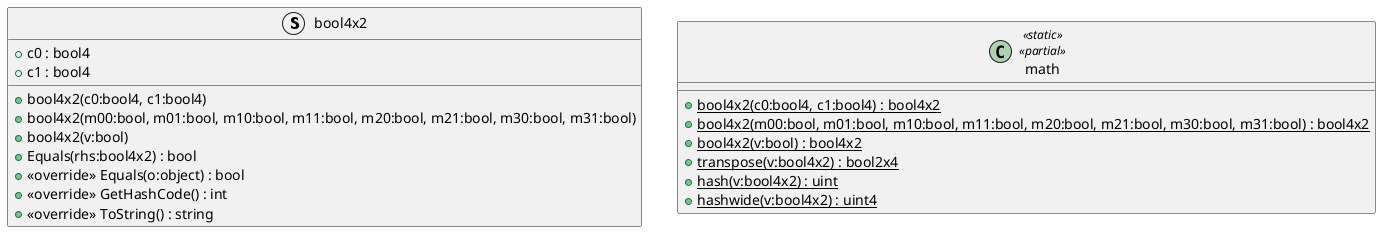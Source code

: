 @startuml
struct bool4x2 {
    + c0 : bool4
    + c1 : bool4
    + bool4x2(c0:bool4, c1:bool4)
    + bool4x2(m00:bool, m01:bool, m10:bool, m11:bool, m20:bool, m21:bool, m30:bool, m31:bool)
    + bool4x2(v:bool)
    + Equals(rhs:bool4x2) : bool
    + <<override>> Equals(o:object) : bool
    + <<override>> GetHashCode() : int
    + <<override>> ToString() : string
}
class math <<static>> <<partial>> {
    + {static} bool4x2(c0:bool4, c1:bool4) : bool4x2
    + {static} bool4x2(m00:bool, m01:bool, m10:bool, m11:bool, m20:bool, m21:bool, m30:bool, m31:bool) : bool4x2
    + {static} bool4x2(v:bool) : bool4x2
    + {static} transpose(v:bool4x2) : bool2x4
    + {static} hash(v:bool4x2) : uint
    + {static} hashwide(v:bool4x2) : uint4
}
@enduml
